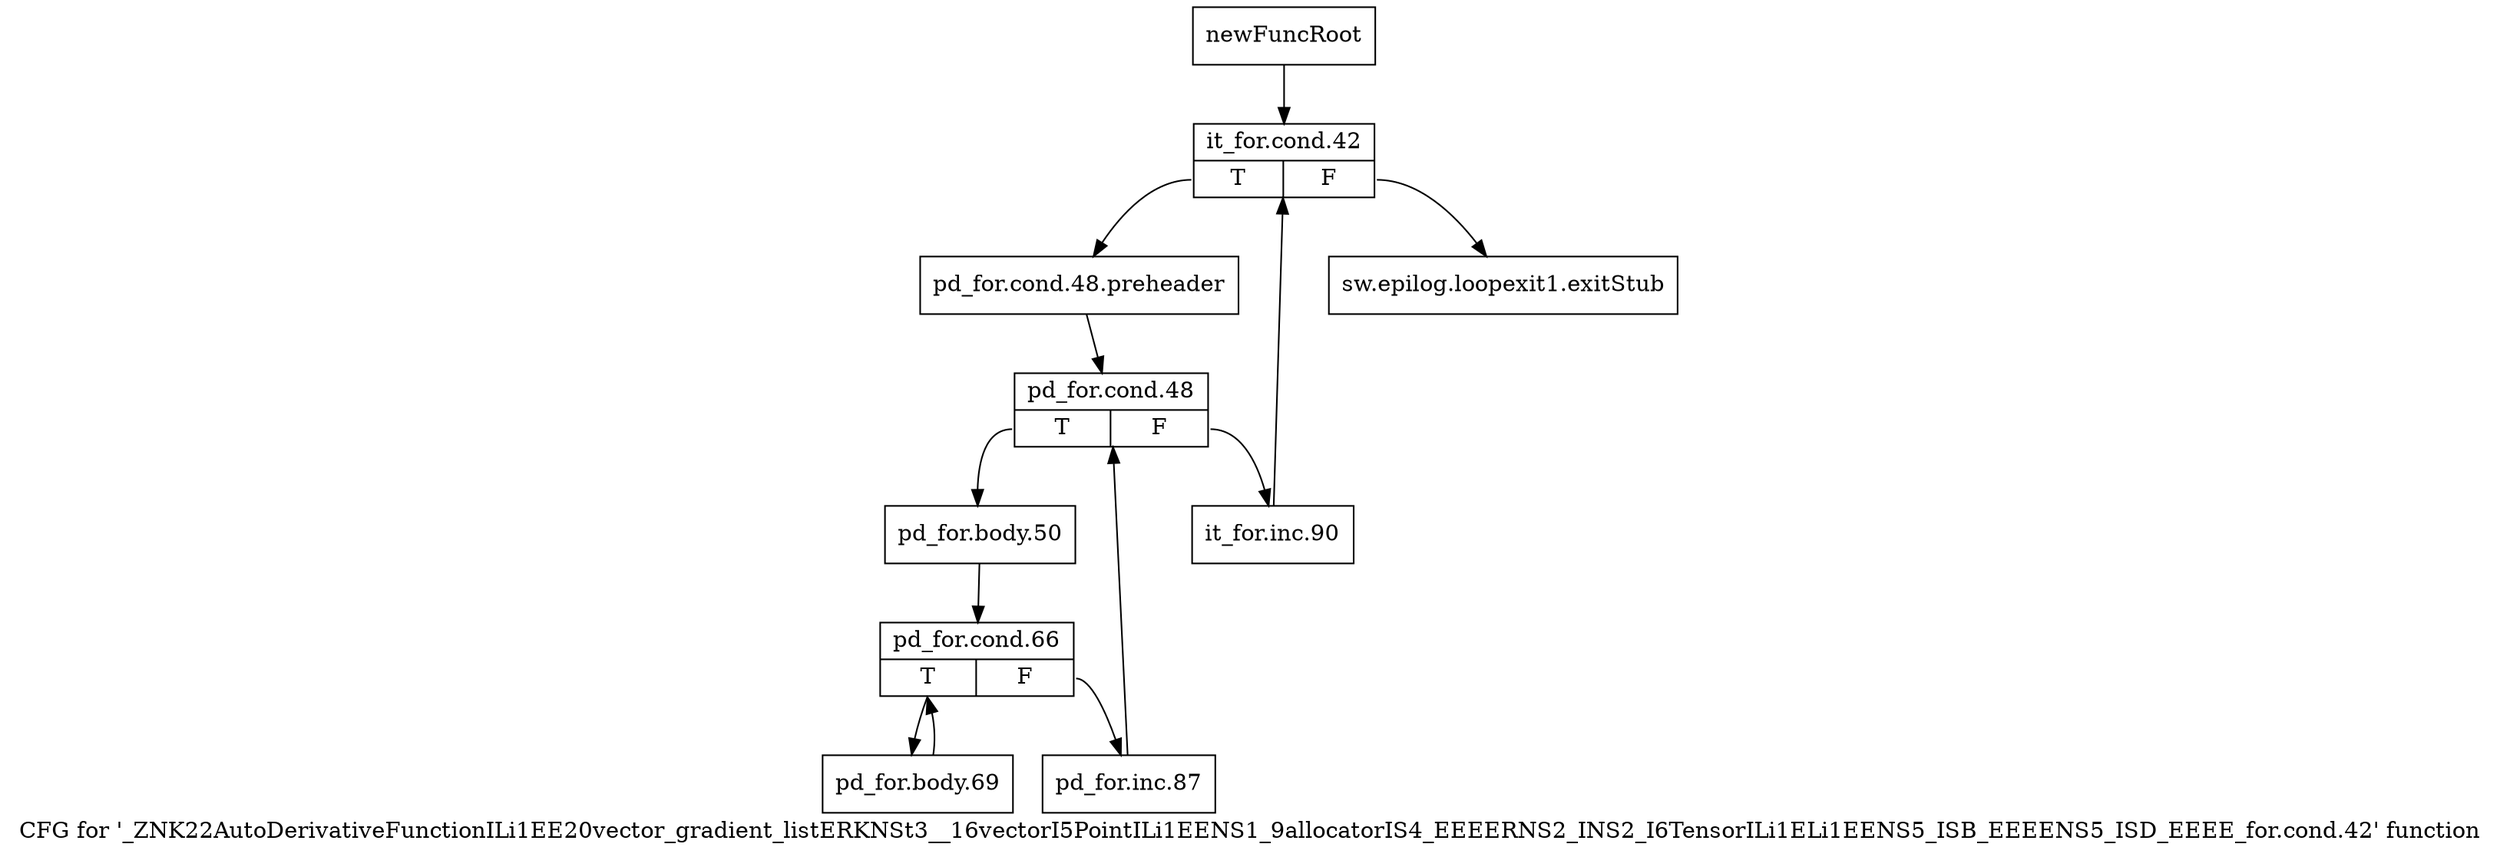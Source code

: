 digraph "CFG for '_ZNK22AutoDerivativeFunctionILi1EE20vector_gradient_listERKNSt3__16vectorI5PointILi1EENS1_9allocatorIS4_EEEERNS2_INS2_I6TensorILi1ELi1EENS5_ISB_EEEENS5_ISD_EEEE_for.cond.42' function" {
	label="CFG for '_ZNK22AutoDerivativeFunctionILi1EE20vector_gradient_listERKNSt3__16vectorI5PointILi1EENS1_9allocatorIS4_EEEERNS2_INS2_I6TensorILi1ELi1EENS5_ISB_EEEENS5_ISD_EEEE_for.cond.42' function";

	Node0x8ab45d0 [shape=record,label="{newFuncRoot}"];
	Node0x8ab45d0 -> Node0x8ab4670;
	Node0x8ab4620 [shape=record,label="{sw.epilog.loopexit1.exitStub}"];
	Node0x8ab4670 [shape=record,label="{it_for.cond.42|{<s0>T|<s1>F}}"];
	Node0x8ab4670:s0 -> Node0x8ab46c0;
	Node0x8ab4670:s1 -> Node0x8ab4620;
	Node0x8ab46c0 [shape=record,label="{pd_for.cond.48.preheader}"];
	Node0x8ab46c0 -> Node0x8ab4710;
	Node0x8ab4710 [shape=record,label="{pd_for.cond.48|{<s0>T|<s1>F}}"];
	Node0x8ab4710:s0 -> Node0x8ab47b0;
	Node0x8ab4710:s1 -> Node0x8ab4760;
	Node0x8ab4760 [shape=record,label="{it_for.inc.90}"];
	Node0x8ab4760 -> Node0x8ab4670;
	Node0x8ab47b0 [shape=record,label="{pd_for.body.50}"];
	Node0x8ab47b0 -> Node0x8ab4800;
	Node0x8ab4800 [shape=record,label="{pd_for.cond.66|{<s0>T|<s1>F}}"];
	Node0x8ab4800:s0 -> Node0x8ab48a0;
	Node0x8ab4800:s1 -> Node0x8ab4850;
	Node0x8ab4850 [shape=record,label="{pd_for.inc.87}"];
	Node0x8ab4850 -> Node0x8ab4710;
	Node0x8ab48a0 [shape=record,label="{pd_for.body.69}"];
	Node0x8ab48a0 -> Node0x8ab4800;
}
